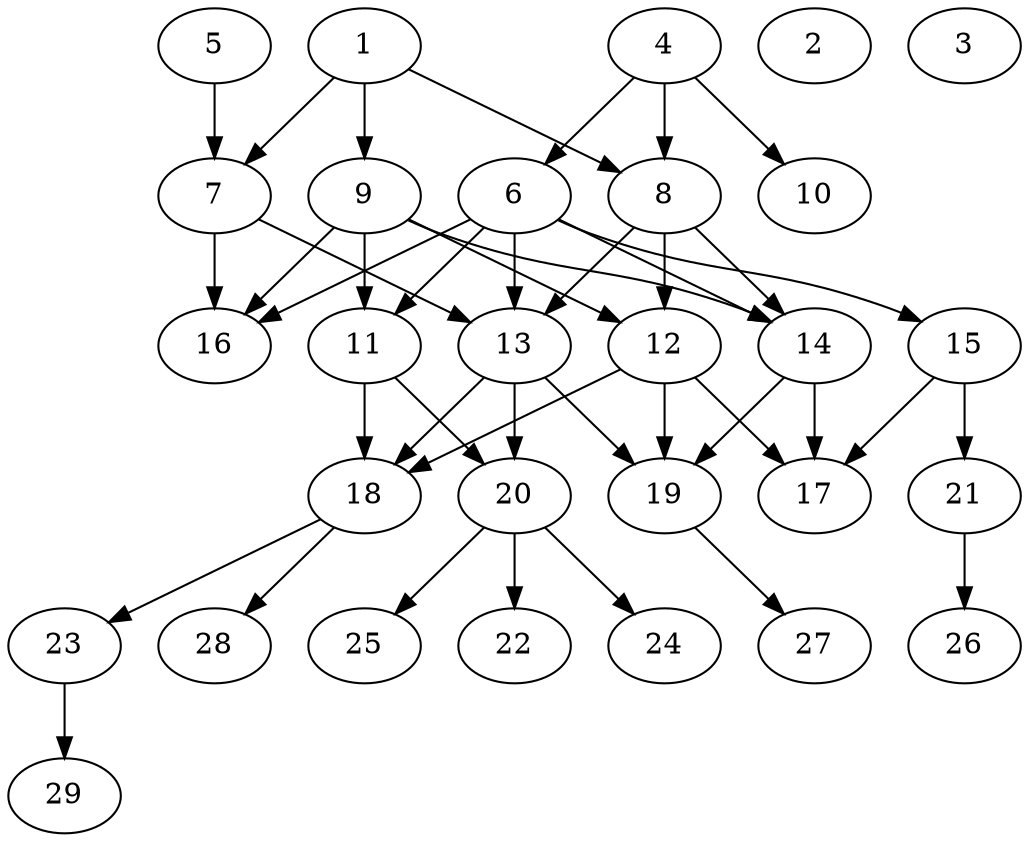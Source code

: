 // DAG (tier=2-normal, mode=data, n=29, ccr=0.406, fat=0.534, density=0.511, regular=0.498, jump=0.160, mindata=2097152, maxdata=16777216)
// DAG automatically generated by daggen at Sun Aug 24 16:33:34 2025
// /home/ermia/Project/Environments/daggen/bin/daggen --dot --ccr 0.406 --fat 0.534 --regular 0.498 --density 0.511 --jump 0.160 --mindata 2097152 --maxdata 16777216 -n 29 
digraph G {
  1 [size="1644556313708348833792", alpha="0.08", expect_size="822278156854174416896"]
  1 -> 7 [size ="1114608848863232"]
  1 -> 8 [size ="1114608848863232"]
  1 -> 9 [size ="1114608848863232"]
  2 [size="14015520169430162", alpha="0.05", expect_size="7007760084715081"]
  3 [size="1899062234104067072", alpha="0.02", expect_size="949531117052033536"]
  4 [size="39180892790196904", alpha="0.17", expect_size="19590446395098452"]
  4 -> 6 [size ="734608555507712"]
  4 -> 8 [size ="734608555507712"]
  4 -> 10 [size ="734608555507712"]
  5 [size="15859917851598376", alpha="0.08", expect_size="7929958925799188"]
  5 -> 7 [size ="1209973656780800"]
  6 [size="15989633228984948", alpha="0.12", expect_size="7994816614492474"]
  6 -> 11 [size ="254863896215552"]
  6 -> 13 [size ="254863896215552"]
  6 -> 14 [size ="254863896215552"]
  6 -> 15 [size ="254863896215552"]
  6 -> 16 [size ="254863896215552"]
  7 [size="662403453775605632", alpha="0.03", expect_size="331201726887802816"]
  7 -> 13 [size ="640932273717248"]
  7 -> 16 [size ="640932273717248"]
  8 [size="2234428412220315533312", alpha="0.08", expect_size="1117214206110157766656"]
  8 -> 12 [size ="1367311973875712"]
  8 -> 13 [size ="1367311973875712"]
  8 -> 14 [size ="1367311973875712"]
  9 [size="126089477570144032", alpha="0.07", expect_size="63044738785072016"]
  9 -> 11 [size ="99209726394368"]
  9 -> 12 [size ="99209726394368"]
  9 -> 14 [size ="99209726394368"]
  9 -> 16 [size ="99209726394368"]
  10 [size="30675114049281196032", alpha="0.14", expect_size="15337557024640598016"]
  11 [size="15452588849760322", alpha="0.15", expect_size="7726294424880161"]
  11 -> 18 [size ="247155101007872"]
  11 -> 20 [size ="247155101007872"]
  12 [size="2511906438905856000000", alpha="0.10", expect_size="1255953219452928000000"]
  12 -> 17 [size ="1478287687680000"]
  12 -> 18 [size ="1478287687680000"]
  12 -> 19 [size ="1478287687680000"]
  13 [size="93120314899646896", alpha="0.05", expect_size="46560157449823448"]
  13 -> 18 [size ="47516431155200"]
  13 -> 19 [size ="47516431155200"]
  13 -> 20 [size ="47516431155200"]
  14 [size="1633027096576000000000", alpha="0.03", expect_size="816513548288000000000"]
  14 -> 17 [size ="1109393408000000"]
  14 -> 19 [size ="1109393408000000"]
  15 [size="9718360695526916096", alpha="0.15", expect_size="4859180347763458048"]
  15 -> 17 [size ="36432194306048"]
  15 -> 21 [size ="36432194306048"]
  16 [size="629256570635847168", alpha="0.16", expect_size="314628285317923584"]
  17 [size="35202800259211736", alpha="0.10", expect_size="17601400129605868"]
  18 [size="1590795756896256000000", alpha="0.18", expect_size="795397878448128000000"]
  18 -> 23 [size ="1090183495680000"]
  18 -> 28 [size ="1090183495680000"]
  19 [size="771992440126068608", alpha="0.11", expect_size="385996220063034304"]
  19 -> 27 [size ="1453890260172800"]
  20 [size="48250060347714776", alpha="0.00", expect_size="24125030173857388"]
  20 -> 22 [size ="2209667560243200"]
  20 -> 24 [size ="2209667560243200"]
  20 -> 25 [size ="2209667560243200"]
  21 [size="5735729227792487424", alpha="0.12", expect_size="2867864613896243712"]
  21 -> 26 [size ="1980409629900800"]
  22 [size="1792146997636258332672", alpha="0.14", expect_size="896073498818129166336"]
  23 [size="3479135135096514", alpha="0.15", expect_size="1739567567548257"]
  23 -> 29 [size ="55924534280192"]
  24 [size="85528383842136384", alpha="0.09", expect_size="42764191921068192"]
  25 [size="1712859604383994880", alpha="0.04", expect_size="856429802191997440"]
  26 [size="12212148137488016", alpha="0.05", expect_size="6106074068744008"]
  27 [size="189984029558236512256", alpha="0.05", expect_size="94992014779118256128"]
  28 [size="116531078051907408", alpha="0.18", expect_size="58265539025953704"]
  29 [size="2625486058482921472", alpha="0.09", expect_size="1312743029241460736"]
}